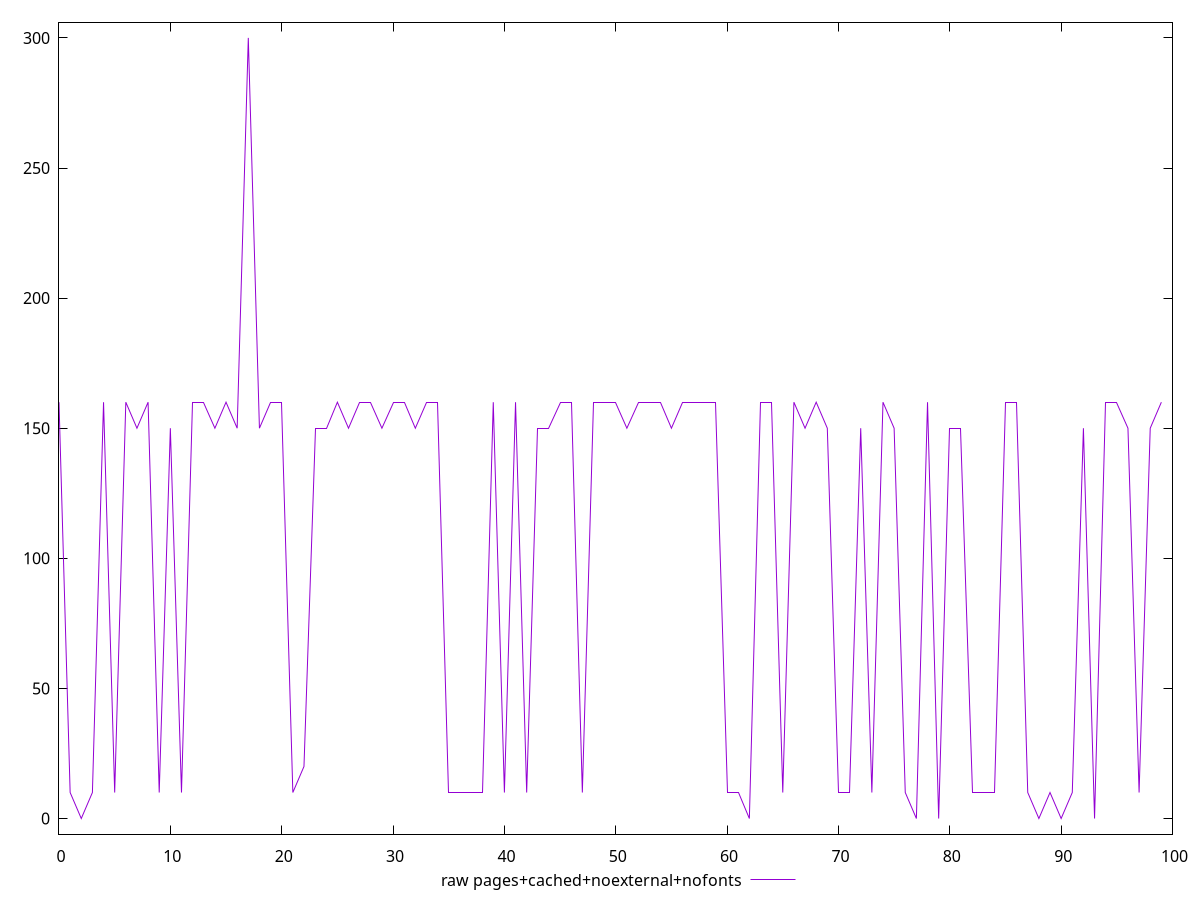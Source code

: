$_rawPagesCachedNoexternalNofonts <<EOF
160
10
0
10
160
10
160
150
160
10
150
10
160
160
150
160
150
300
150
160
160
10
20
150
150
160
150
160
160
150
160
160
150
160
160
10
10
10
10
160
10
160
10
150
150
160
160
10
160
160
160
150
160
160
160
150
160
160
160
160
10
10
0
160
160
10
160
150
160
150
10
10
150
10
160
150
10
0
160
0
150
150
10
10
10
160
160
10
0
10
0
10
150
0
160
160
150
10
150
160
EOF
set key outside below
set terminal pngcairo
set output "report_00006_2020-11-02T20-21-41.718Z/uses-http2/pages+cached+noexternal+nofonts//raw.png"
set yrange [-6:306]
plot $_rawPagesCachedNoexternalNofonts title "raw pages+cached+noexternal+nofonts" with line ,